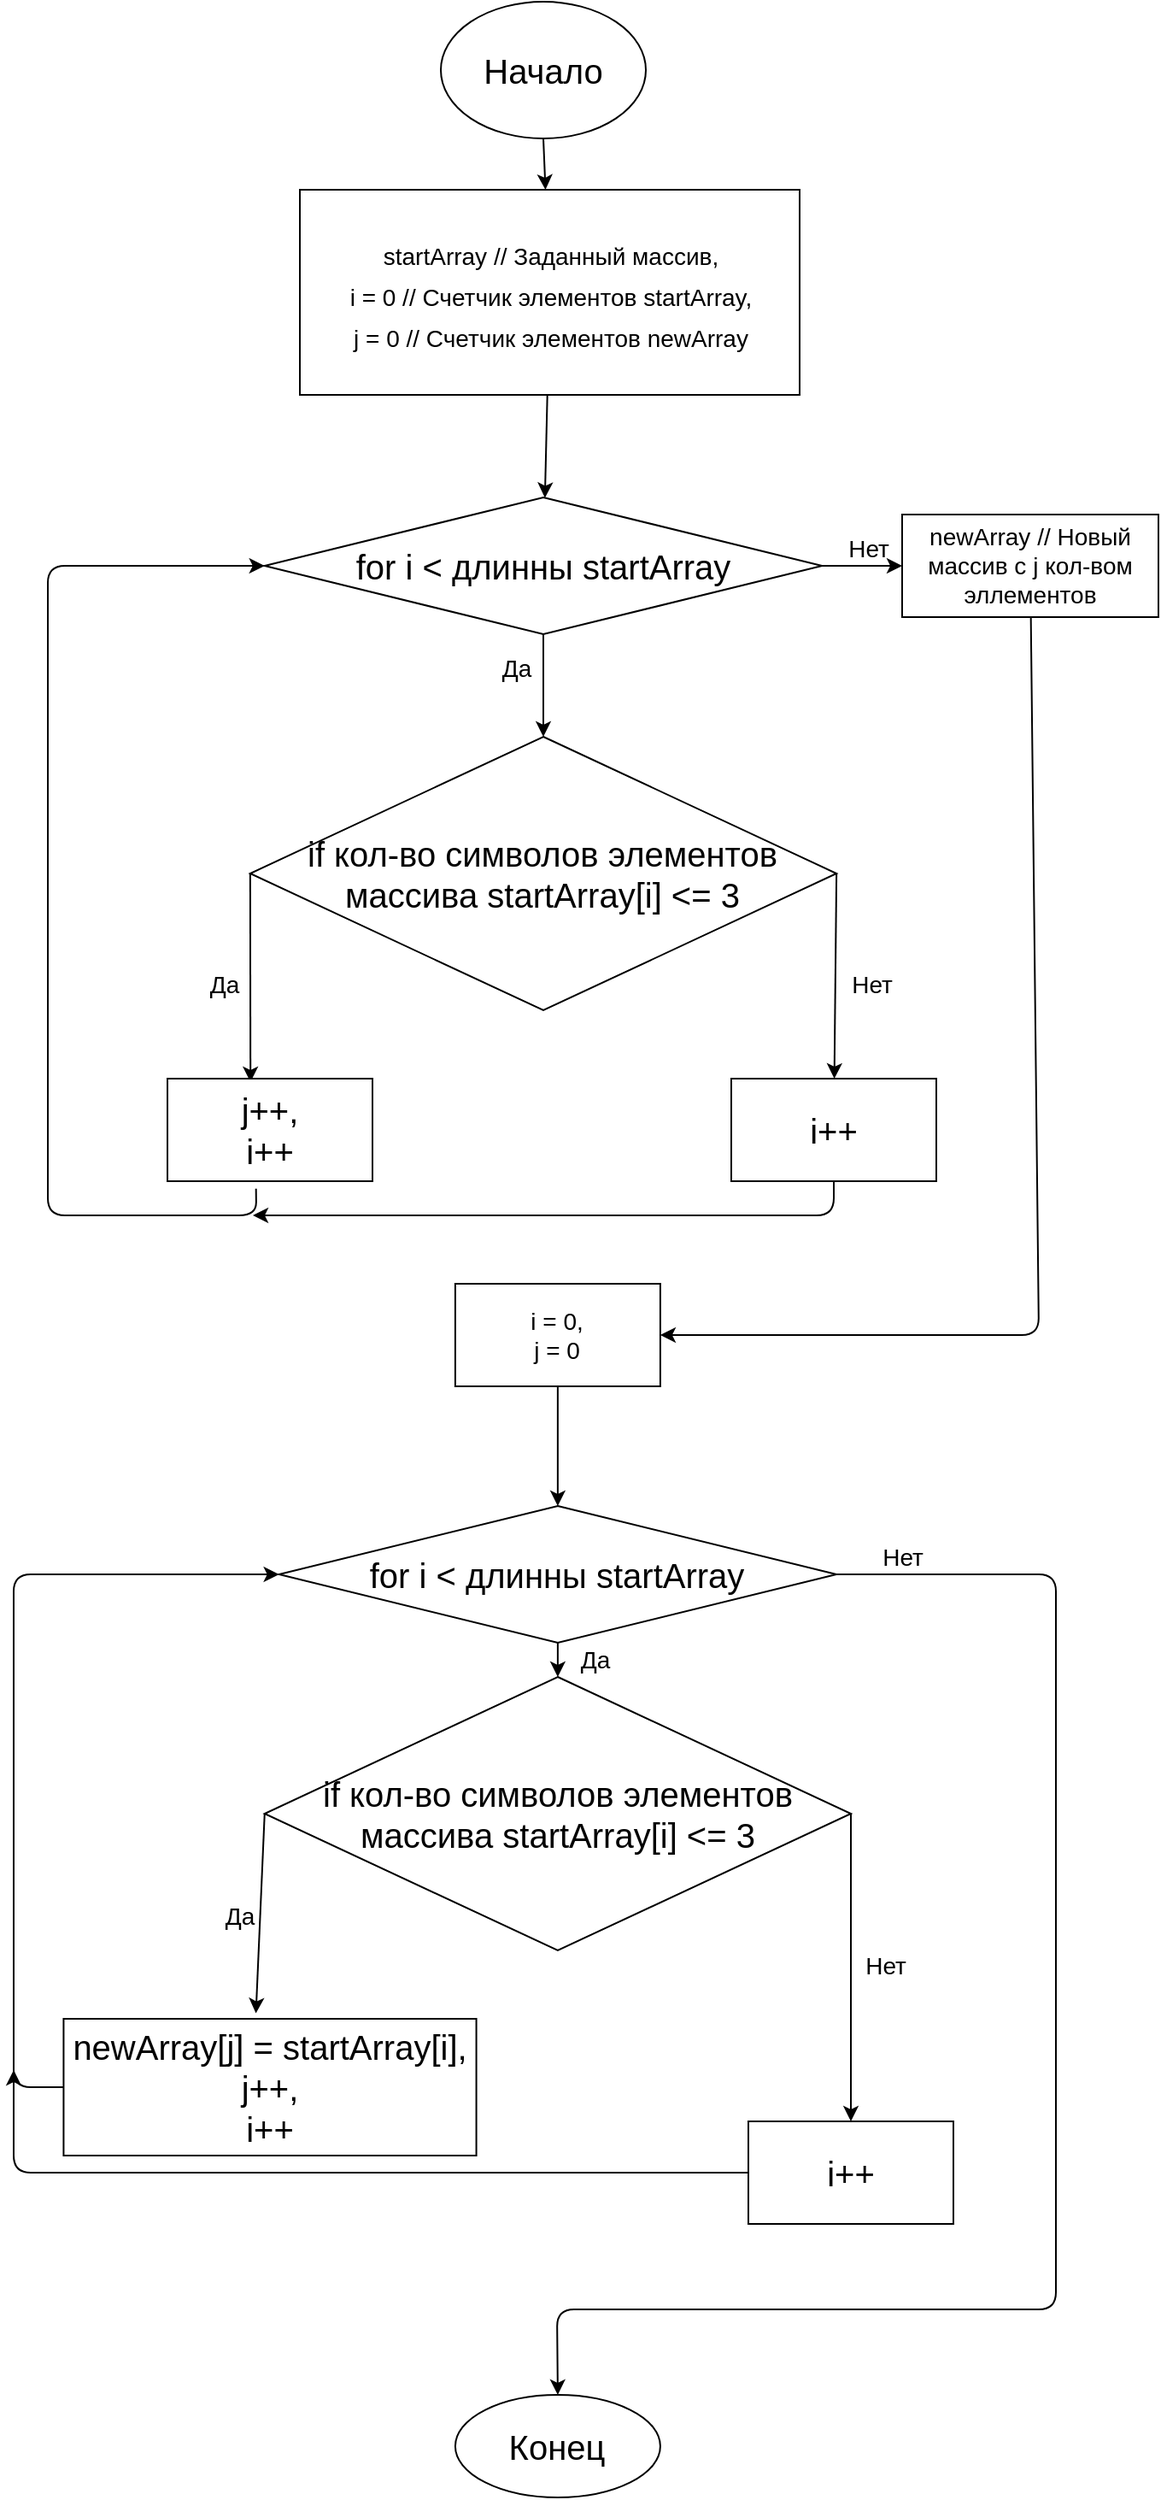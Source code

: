 <mxfile>
    <diagram id="4DCZAor1pFf8hq6RTDfj" name="Страница 1">
        <mxGraphModel dx="865" dy="498" grid="1" gridSize="10" guides="1" tooltips="1" connect="1" arrows="1" fold="1" page="1" pageScale="1" pageWidth="827" pageHeight="1169" math="0" shadow="0">
            <root>
                <mxCell id="0"/>
                <mxCell id="1" parent="0"/>
                <mxCell id="3" style="edgeStyle=none;html=1;exitX=0.5;exitY=1;exitDx=0;exitDy=0;fontSize=20;" edge="1" parent="1" source="2" target="4">
                    <mxGeometry relative="1" as="geometry">
                        <mxPoint x="430" y="120" as="targetPoint"/>
                    </mxGeometry>
                </mxCell>
                <mxCell id="2" value="&lt;font style=&quot;font-size: 20px&quot;&gt;Начало&lt;/font&gt;" style="ellipse;whiteSpace=wrap;html=1;" vertex="1" parent="1">
                    <mxGeometry x="370" y="10" width="120" height="80" as="geometry"/>
                </mxCell>
                <mxCell id="6" value="" style="edgeStyle=none;html=1;fontSize=14;" edge="1" parent="1" source="4" target="5">
                    <mxGeometry relative="1" as="geometry"/>
                </mxCell>
                <mxCell id="4" value="&lt;font style=&quot;font-size: 14px&quot;&gt;startArray // Заданный массив,&lt;br&gt;i = 0 // Счетчик элементов startArray,&lt;br&gt;j = 0 // Счетчик элементов newArray&lt;br&gt;&lt;/font&gt;" style="rounded=0;whiteSpace=wrap;html=1;fontSize=20;" vertex="1" parent="1">
                    <mxGeometry x="287.5" y="120" width="292.5" height="120" as="geometry"/>
                </mxCell>
                <mxCell id="8" value="" style="edgeStyle=none;html=1;fontSize=14;" edge="1" parent="1" source="5" target="7">
                    <mxGeometry relative="1" as="geometry"/>
                </mxCell>
                <mxCell id="17" value="" style="edgeStyle=none;html=1;fontSize=14;" edge="1" parent="1" source="5" target="15">
                    <mxGeometry relative="1" as="geometry"/>
                </mxCell>
                <mxCell id="5" value="for i &amp;lt; длинны startArray" style="rhombus;whiteSpace=wrap;html=1;fontSize=20;rounded=0;" vertex="1" parent="1">
                    <mxGeometry x="266.88" y="300" width="326.25" height="80" as="geometry"/>
                </mxCell>
                <mxCell id="10" value="" style="edgeStyle=none;html=1;fontSize=14;exitX=0;exitY=0.5;exitDx=0;exitDy=0;entryX=0.405;entryY=0.033;entryDx=0;entryDy=0;entryPerimeter=0;" edge="1" parent="1" source="7" target="9">
                    <mxGeometry relative="1" as="geometry"/>
                </mxCell>
                <mxCell id="13" value="" style="edgeStyle=none;html=1;fontSize=14;exitX=1;exitY=0.5;exitDx=0;exitDy=0;" edge="1" parent="1" source="7" target="12">
                    <mxGeometry relative="1" as="geometry">
                        <mxPoint x="610" y="550" as="sourcePoint"/>
                    </mxGeometry>
                </mxCell>
                <mxCell id="7" value="if кол-во символов элементов массива startArray[i] &amp;lt;= 3" style="rhombus;whiteSpace=wrap;html=1;fontSize=20;rounded=0;" vertex="1" parent="1">
                    <mxGeometry x="258.44" y="440" width="343.13" height="160" as="geometry"/>
                </mxCell>
                <mxCell id="11" style="edgeStyle=none;html=1;exitX=0.432;exitY=1.073;exitDx=0;exitDy=0;entryX=0;entryY=0.5;entryDx=0;entryDy=0;fontSize=14;exitPerimeter=0;" edge="1" parent="1" source="9" target="5">
                    <mxGeometry relative="1" as="geometry">
                        <Array as="points">
                            <mxPoint x="262" y="720"/>
                            <mxPoint x="140" y="720"/>
                            <mxPoint x="140" y="340"/>
                        </Array>
                    </mxGeometry>
                </mxCell>
                <mxCell id="9" value="j++,&lt;br&gt;i++" style="whiteSpace=wrap;html=1;fontSize=20;rounded=0;" vertex="1" parent="1">
                    <mxGeometry x="210" y="640" width="120" height="60" as="geometry"/>
                </mxCell>
                <mxCell id="14" style="edgeStyle=none;html=1;fontSize=14;" edge="1" parent="1" source="12">
                    <mxGeometry relative="1" as="geometry">
                        <mxPoint x="260" y="720" as="targetPoint"/>
                        <Array as="points">
                            <mxPoint x="600" y="720"/>
                        </Array>
                    </mxGeometry>
                </mxCell>
                <mxCell id="12" value="i++" style="whiteSpace=wrap;html=1;fontSize=20;rounded=0;" vertex="1" parent="1">
                    <mxGeometry x="539.995" y="640" width="120" height="60" as="geometry"/>
                </mxCell>
                <mxCell id="19" value="" style="edgeStyle=none;html=1;fontSize=14;entryX=1;entryY=0.5;entryDx=0;entryDy=0;" edge="1" parent="1" source="15" target="26">
                    <mxGeometry relative="1" as="geometry">
                        <mxPoint x="438" y="860" as="targetPoint"/>
                        <Array as="points">
                            <mxPoint x="720" y="790"/>
                            <mxPoint x="610" y="790"/>
                        </Array>
                    </mxGeometry>
                </mxCell>
                <mxCell id="15" value="&lt;span&gt;newArray // Новый массив с j кол-вом эллементов&lt;br&gt;&lt;/span&gt;" style="rounded=0;whiteSpace=wrap;html=1;fontSize=14;" vertex="1" parent="1">
                    <mxGeometry x="640" y="310" width="150" height="60" as="geometry"/>
                </mxCell>
                <mxCell id="23" style="edgeStyle=none;html=1;exitX=0.5;exitY=1;exitDx=0;exitDy=0;entryX=0.5;entryY=0;entryDx=0;entryDy=0;fontSize=14;" edge="1" parent="1" source="21" target="22">
                    <mxGeometry relative="1" as="geometry"/>
                </mxCell>
                <mxCell id="33" value="" style="edgeStyle=none;html=1;fontSize=14;entryX=0.5;entryY=0;entryDx=0;entryDy=0;exitX=1;exitY=0.5;exitDx=0;exitDy=0;" edge="1" parent="1" source="21" target="32">
                    <mxGeometry relative="1" as="geometry">
                        <mxPoint x="430" y="1360" as="targetPoint"/>
                        <Array as="points">
                            <mxPoint x="730" y="930"/>
                            <mxPoint x="730" y="1360"/>
                            <mxPoint x="438" y="1360"/>
                        </Array>
                    </mxGeometry>
                </mxCell>
                <mxCell id="21" value="for i &amp;lt; длинны startArray" style="rhombus;whiteSpace=wrap;html=1;fontSize=20;rounded=0;" vertex="1" parent="1">
                    <mxGeometry x="275.32" y="890" width="326.25" height="80" as="geometry"/>
                </mxCell>
                <mxCell id="25" value="" style="edgeStyle=none;html=1;fontSize=14;exitX=0;exitY=0.5;exitDx=0;exitDy=0;entryX=0.466;entryY=-0.04;entryDx=0;entryDy=0;entryPerimeter=0;" edge="1" parent="1" source="22" target="24">
                    <mxGeometry relative="1" as="geometry">
                        <Array as="points"/>
                    </mxGeometry>
                </mxCell>
                <mxCell id="30" value="" style="edgeStyle=none;html=1;fontSize=14;exitX=1;exitY=0.5;exitDx=0;exitDy=0;" edge="1" parent="1" source="22" target="29">
                    <mxGeometry relative="1" as="geometry"/>
                </mxCell>
                <mxCell id="22" value="if кол-во символов элементов массива startArray[i] &amp;lt;= 3" style="rhombus;whiteSpace=wrap;html=1;fontSize=20;rounded=0;" vertex="1" parent="1">
                    <mxGeometry x="266.88" y="990" width="343.13" height="160" as="geometry"/>
                </mxCell>
                <mxCell id="28" style="edgeStyle=none;html=1;fontSize=14;exitX=0;exitY=0.5;exitDx=0;exitDy=0;entryX=0;entryY=0.5;entryDx=0;entryDy=0;" edge="1" parent="1" source="24" target="21">
                    <mxGeometry relative="1" as="geometry">
                        <mxPoint x="120" y="990" as="targetPoint"/>
                        <Array as="points">
                            <mxPoint x="120" y="1230"/>
                            <mxPoint x="120" y="930"/>
                        </Array>
                    </mxGeometry>
                </mxCell>
                <mxCell id="24" value="newArray[j] = startArray[i],&lt;br&gt;j++,&lt;br&gt;i++" style="whiteSpace=wrap;html=1;fontSize=20;rounded=0;" vertex="1" parent="1">
                    <mxGeometry x="149.22" y="1190" width="241.56" height="80" as="geometry"/>
                </mxCell>
                <mxCell id="27" style="edgeStyle=none;html=1;entryX=0.5;entryY=0;entryDx=0;entryDy=0;fontSize=14;" edge="1" parent="1" source="26" target="21">
                    <mxGeometry relative="1" as="geometry"/>
                </mxCell>
                <mxCell id="26" value="i = 0,&lt;br&gt;j = 0" style="rounded=0;whiteSpace=wrap;html=1;fontSize=14;" vertex="1" parent="1">
                    <mxGeometry x="378.45" y="760" width="120" height="60" as="geometry"/>
                </mxCell>
                <mxCell id="31" style="edgeStyle=none;html=1;exitX=0;exitY=0.5;exitDx=0;exitDy=0;fontSize=14;" edge="1" parent="1" source="29">
                    <mxGeometry relative="1" as="geometry">
                        <mxPoint x="120" y="1220" as="targetPoint"/>
                        <Array as="points">
                            <mxPoint x="120" y="1280"/>
                        </Array>
                    </mxGeometry>
                </mxCell>
                <mxCell id="29" value="i++" style="whiteSpace=wrap;html=1;fontSize=20;rounded=0;" vertex="1" parent="1">
                    <mxGeometry x="549.995" y="1250" width="120" height="60" as="geometry"/>
                </mxCell>
                <mxCell id="32" value="Конец" style="ellipse;whiteSpace=wrap;html=1;fontSize=20;rounded=0;" vertex="1" parent="1">
                    <mxGeometry x="378.455" y="1410" width="120" height="60" as="geometry"/>
                </mxCell>
                <mxCell id="34" value="Да" style="text;html=1;align=center;verticalAlign=middle;resizable=0;points=[];autosize=1;strokeColor=none;fillColor=none;fontSize=14;" vertex="1" parent="1">
                    <mxGeometry x="445" y="970" width="30" height="20" as="geometry"/>
                </mxCell>
                <mxCell id="35" value="Нет" style="text;html=1;align=center;verticalAlign=middle;resizable=0;points=[];autosize=1;strokeColor=none;fillColor=none;fontSize=14;" vertex="1" parent="1">
                    <mxGeometry x="620" y="910" width="40" height="20" as="geometry"/>
                </mxCell>
                <mxCell id="36" value="Да" style="text;html=1;align=center;verticalAlign=middle;resizable=0;points=[];autosize=1;strokeColor=none;fillColor=none;fontSize=14;" vertex="1" parent="1">
                    <mxGeometry x="399" y="390" width="30" height="20" as="geometry"/>
                </mxCell>
                <mxCell id="37" value="Да" style="text;html=1;align=center;verticalAlign=middle;resizable=0;points=[];autosize=1;strokeColor=none;fillColor=none;fontSize=14;" vertex="1" parent="1">
                    <mxGeometry x="228.44" y="575" width="30" height="20" as="geometry"/>
                </mxCell>
                <mxCell id="38" value="Да" style="text;html=1;align=center;verticalAlign=middle;resizable=0;points=[];autosize=1;strokeColor=none;fillColor=none;fontSize=14;" vertex="1" parent="1">
                    <mxGeometry x="236.88" y="1120" width="30" height="20" as="geometry"/>
                </mxCell>
                <mxCell id="39" value="Нет" style="text;html=1;align=center;verticalAlign=middle;resizable=0;points=[];autosize=1;strokeColor=none;fillColor=none;fontSize=14;" vertex="1" parent="1">
                    <mxGeometry x="600" y="320" width="40" height="20" as="geometry"/>
                </mxCell>
                <mxCell id="40" value="Нет" style="text;html=1;align=center;verticalAlign=middle;resizable=0;points=[];autosize=1;strokeColor=none;fillColor=none;fontSize=14;" vertex="1" parent="1">
                    <mxGeometry x="601.57" y="575" width="40" height="20" as="geometry"/>
                </mxCell>
                <mxCell id="41" value="Нет" style="text;html=1;align=center;verticalAlign=middle;resizable=0;points=[];autosize=1;strokeColor=none;fillColor=none;fontSize=14;" vertex="1" parent="1">
                    <mxGeometry x="610.01" y="1149" width="40" height="20" as="geometry"/>
                </mxCell>
            </root>
        </mxGraphModel>
    </diagram>
</mxfile>